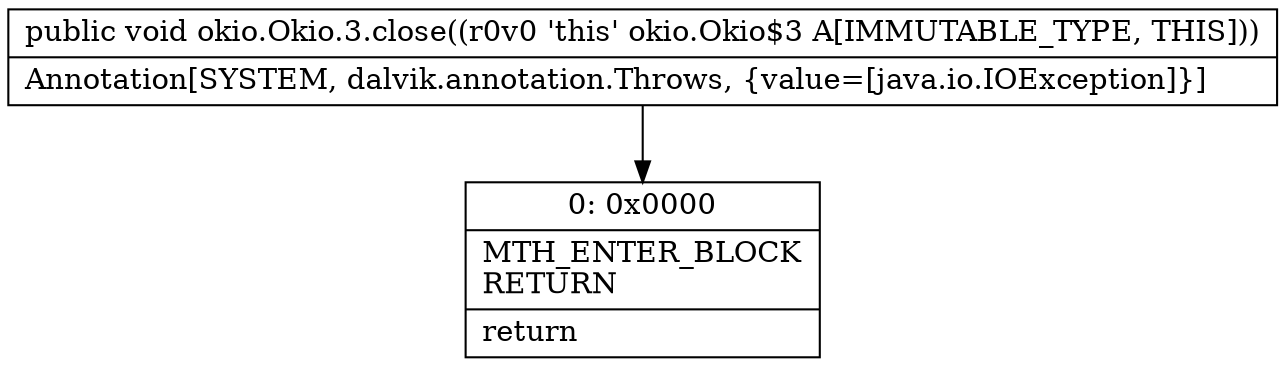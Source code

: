 digraph "CFG forokio.Okio.3.close()V" {
Node_0 [shape=record,label="{0\:\ 0x0000|MTH_ENTER_BLOCK\lRETURN\l|return\l}"];
MethodNode[shape=record,label="{public void okio.Okio.3.close((r0v0 'this' okio.Okio$3 A[IMMUTABLE_TYPE, THIS]))  | Annotation[SYSTEM, dalvik.annotation.Throws, \{value=[java.io.IOException]\}]\l}"];
MethodNode -> Node_0;
}

